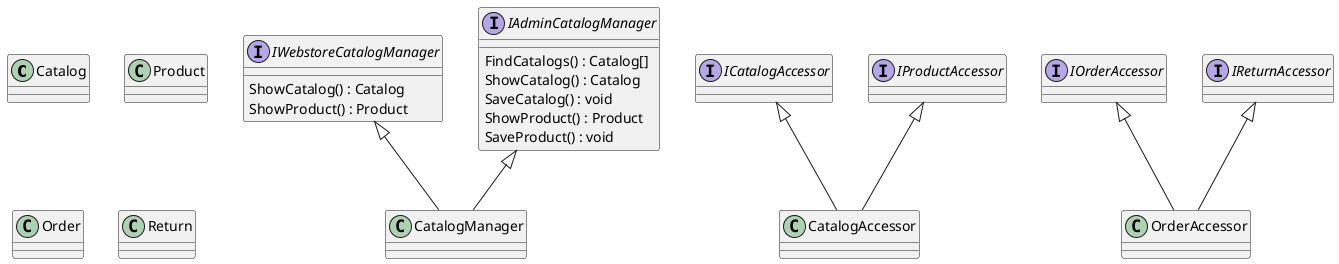 @startuml
class Catalog {
}
class Product {
}
interface IWebstoreCatalogManager {
    ShowCatalog() : Catalog
    ShowProduct() : Product
}
class Catalog {
}
class Product {
}
interface IAdminCatalogManager {
    FindCatalogs() : Catalog[]
    ShowCatalog() : Catalog
    SaveCatalog() : void
    ShowProduct() : Product
    SaveProduct() : void
}
class CatalogManager {
}
class Catalog {
}
class Product {
}
interface ICatalogAccessor {
}
interface IProductAccessor {
}
class CatalogAccessor {
}
class Order {
}
class Return {
}
interface IOrderAccessor {
}
interface IReturnAccessor {
}
class OrderAccessor {
}
IWebstoreCatalogManager <|-- CatalogManager
IAdminCatalogManager <|-- CatalogManager
ICatalogAccessor <|-- CatalogAccessor
IProductAccessor <|-- CatalogAccessor
IOrderAccessor <|-- OrderAccessor
IReturnAccessor <|-- OrderAccessor
@enduml
